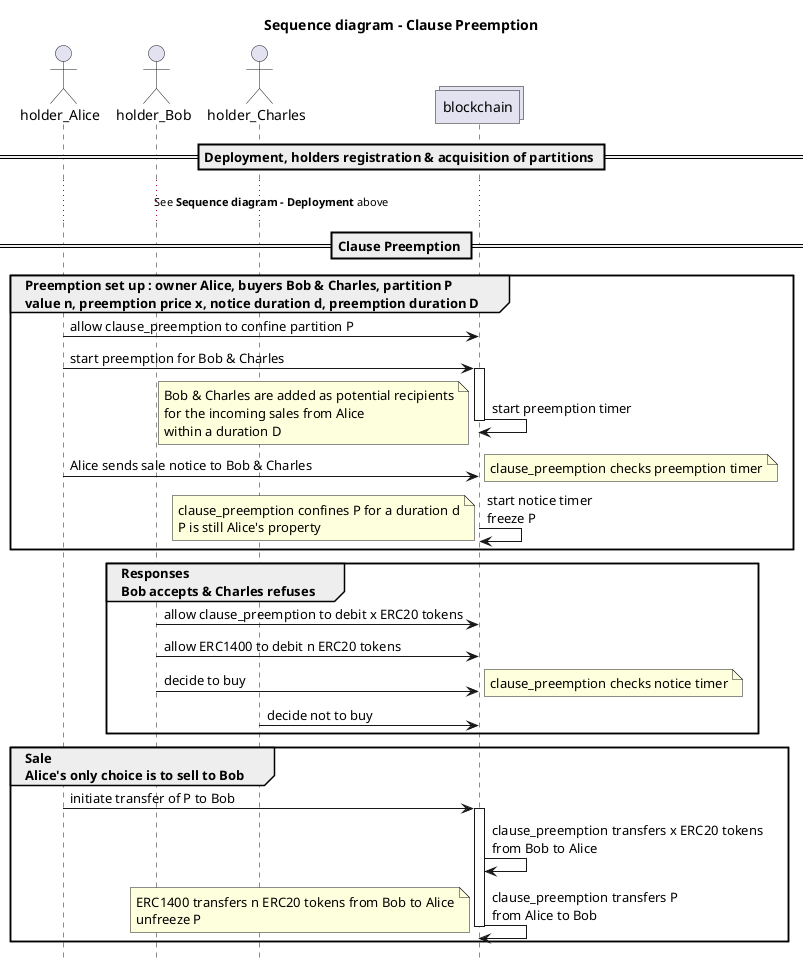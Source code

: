 @startuml

hide footbox

title Sequence diagram - Clause Preemption

actor holder_Alice
actor holder_Bob
actor holder_Charles
collections blockchain

== Deployment, holders registration & acquisition of partitions ==

...See **Sequence diagram - Deployment** above...

== Clause Preemption ==

group Preemption set up : owner Alice, buyers Bob & Charles, partition P \nvalue n, preemption price x, notice duration d, preemption duration D

holder_Alice -> blockchain : allow clause_preemption to confine partition P

holder_Alice -> blockchain : start preemption for Bob & Charles
activate blockchain
blockchain -> blockchain : start preemption timer
note left
Bob & Charles are added as potential recipients
for the incoming sales from Alice
within a duration D
end note
deactivate blockchain
holder_Alice -> blockchain : Alice sends sale notice to Bob & Charles
note right
clause_preemption checks preemption timer
end note
blockchain -> blockchain : start notice timer \nfreeze P
note left
clause_preemption confines P for a duration d
P is still Alice's property 
end note
end

group Responses \nBob accepts & Charles refuses

holder_Bob -> blockchain : allow clause_preemption to debit x ERC20 tokens 
holder_Bob -> blockchain : allow ERC1400 to debit n ERC20 tokens 
holder_Bob -> blockchain : decide to buy
note right
clause_preemption checks notice timer
end note
holder_Charles -> blockchain : decide not to buy
end

group Sale \nAlice's only choice is to sell to Bob

holder_Alice -> blockchain : initiate transfer of P to Bob
activate blockchain
blockchain -> blockchain : clause_preemption transfers x ERC20 tokens \nfrom Bob to Alice
blockchain -> blockchain : clause_preemption transfers P \nfrom Alice to Bob
deactivate blockchain
note left
ERC1400 transfers n ERC20 tokens from Bob to Alice
unfreeze P
end note
end

@enduml
